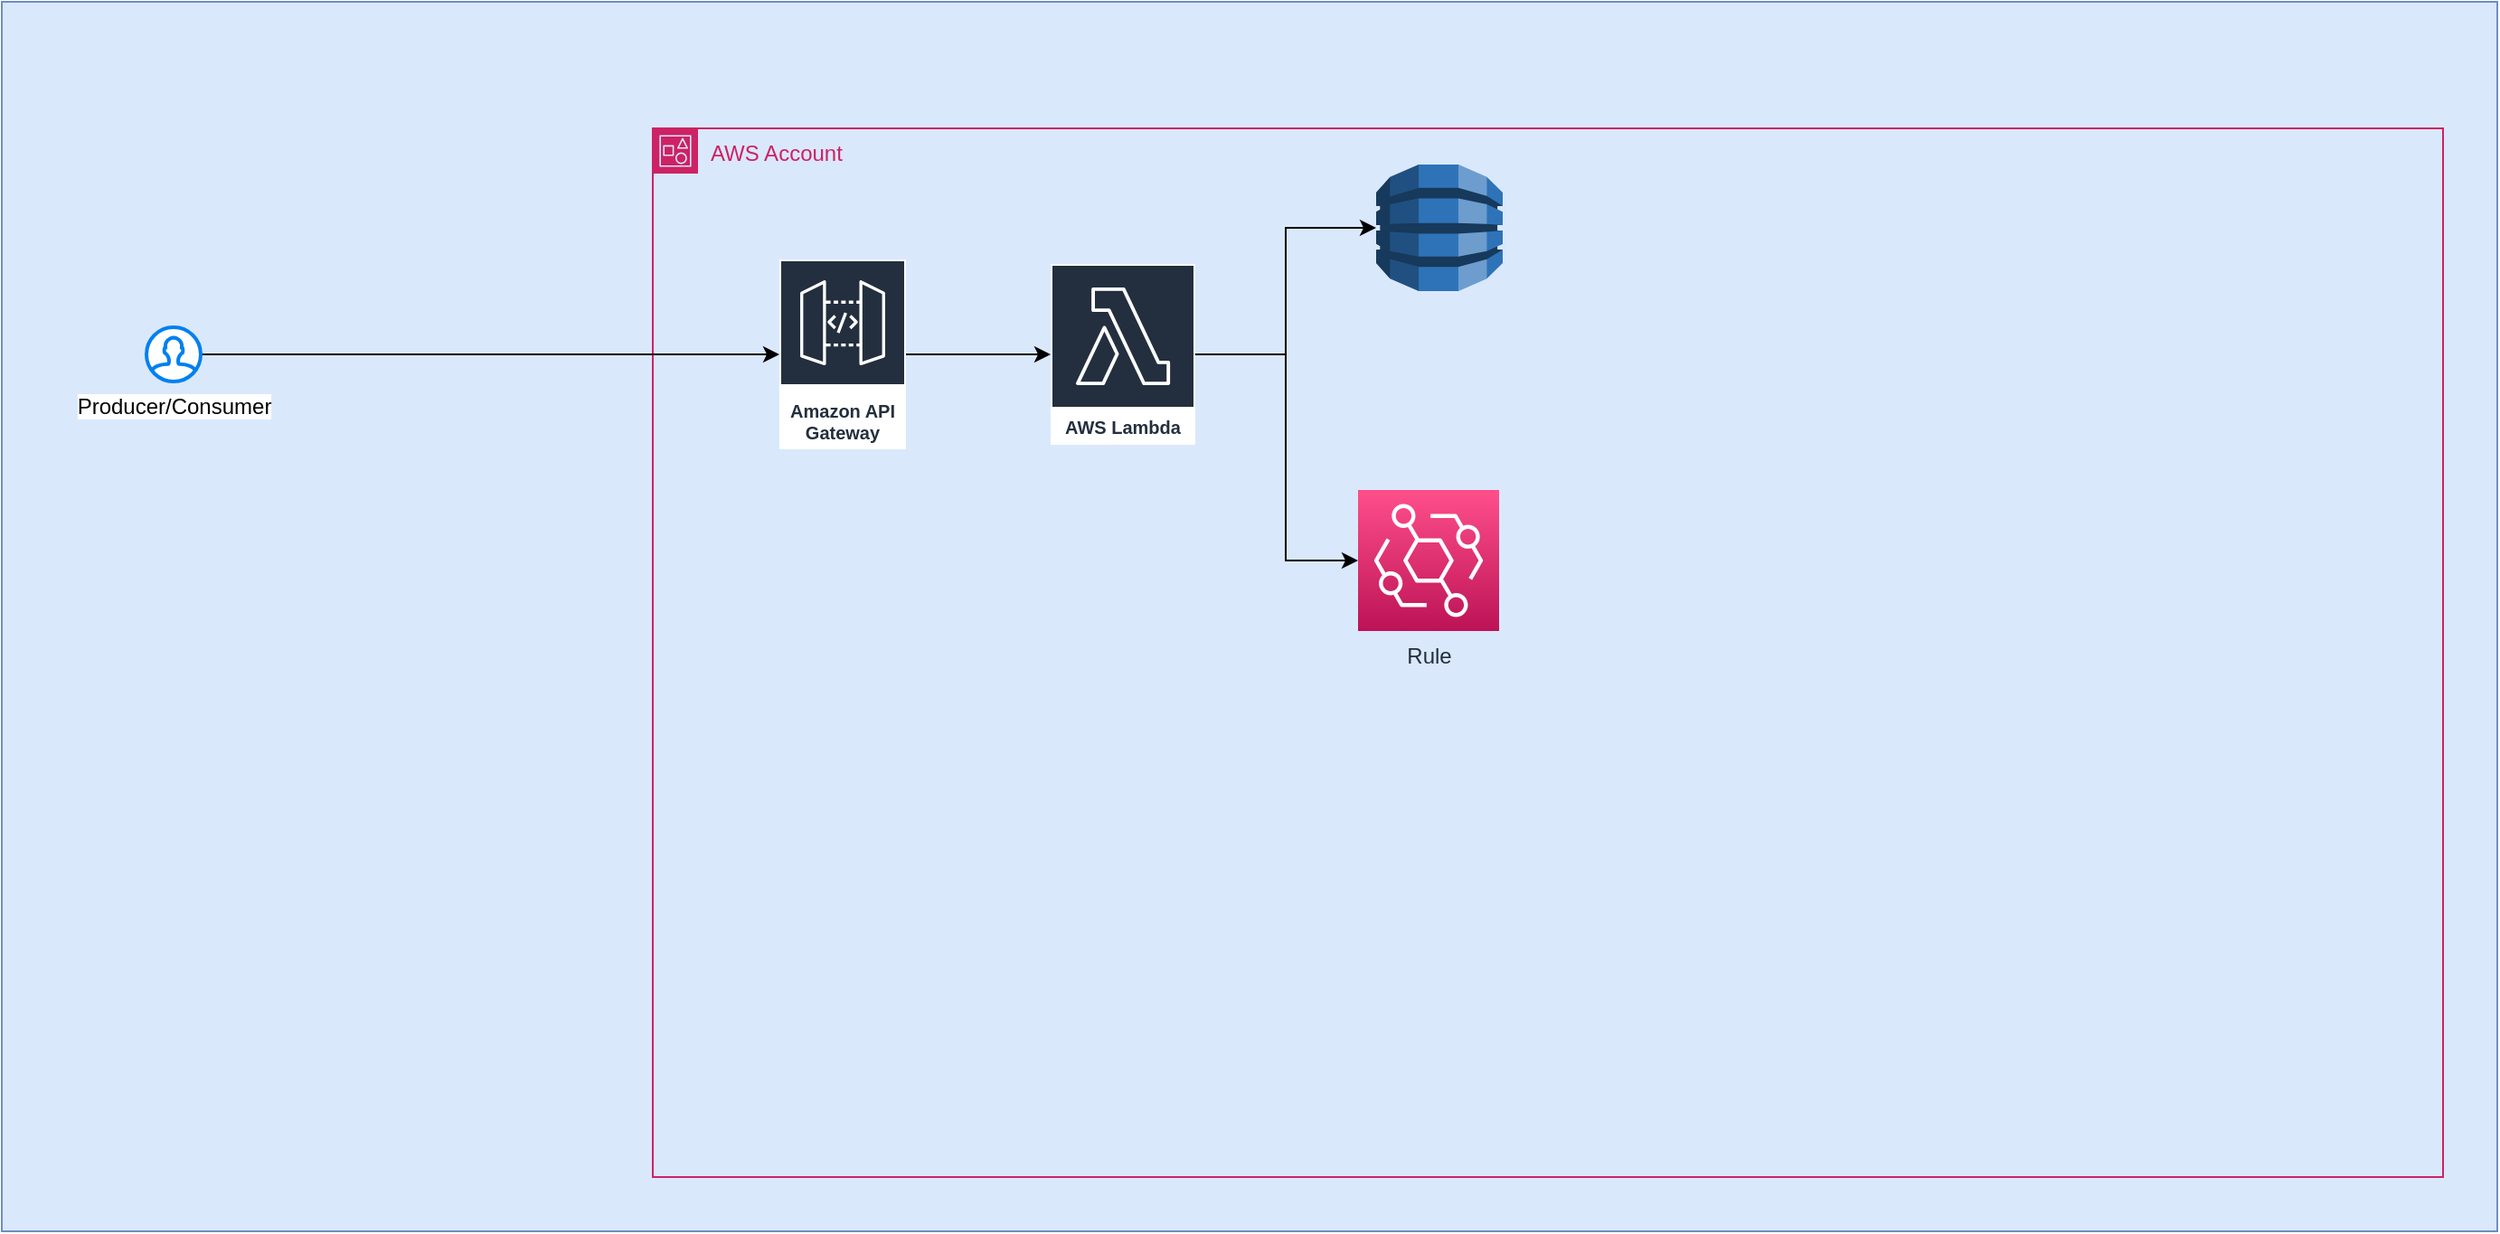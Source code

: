 <mxfile version="20.8.10" type="device"><diagram name="Page-1" id="dm6Dqtt-YZAg58LTh4VQ"><mxGraphModel dx="1834" dy="756" grid="1" gridSize="10" guides="1" tooltips="1" connect="1" arrows="1" fold="1" page="0" pageScale="1" pageWidth="827" pageHeight="1169" math="0" shadow="0"><root><mxCell id="0"/><mxCell id="1" parent="0"/><mxCell id="hNPiualojegy6A2FwA5B-1" value="" style="rounded=0;whiteSpace=wrap;html=1;fillColor=#dae8fc;strokeColor=#6c8ebf;" vertex="1" parent="1"><mxGeometry x="-270" y="50" width="1380" height="680" as="geometry"/></mxCell><mxCell id="hNPiualojegy6A2FwA5B-2" value="AWS Account" style="points=[[0,0],[0.25,0],[0.5,0],[0.75,0],[1,0],[1,0.25],[1,0.5],[1,0.75],[1,1],[0.75,1],[0.5,1],[0.25,1],[0,1],[0,0.75],[0,0.5],[0,0.25]];outlineConnect=0;gradientColor=none;html=1;whiteSpace=wrap;fontSize=12;fontStyle=0;container=1;pointerEvents=0;collapsible=0;recursiveResize=0;shape=mxgraph.aws4.group;grIcon=mxgraph.aws4.group_account;strokeColor=#CD2264;fillColor=none;verticalAlign=top;align=left;spacingLeft=30;fontColor=#CD2264;dashed=0;" vertex="1" parent="1"><mxGeometry x="90" y="120" width="990" height="580" as="geometry"/></mxCell><mxCell id="hNPiualojegy6A2FwA5B-9" style="edgeStyle=orthogonalEdgeStyle;rounded=0;orthogonalLoop=1;jettySize=auto;html=1;" edge="1" parent="hNPiualojegy6A2FwA5B-2" source="hNPiualojegy6A2FwA5B-3" target="hNPiualojegy6A2FwA5B-8"><mxGeometry relative="1" as="geometry"/></mxCell><mxCell id="hNPiualojegy6A2FwA5B-3" value="Amazon API Gateway" style="sketch=0;outlineConnect=0;fontColor=#232F3E;gradientColor=none;strokeColor=#ffffff;fillColor=#232F3E;dashed=0;verticalLabelPosition=middle;verticalAlign=bottom;align=center;html=1;whiteSpace=wrap;fontSize=10;fontStyle=1;spacing=3;shape=mxgraph.aws4.productIcon;prIcon=mxgraph.aws4.api_gateway;" vertex="1" parent="hNPiualojegy6A2FwA5B-2"><mxGeometry x="70" y="72.5" width="70" height="105" as="geometry"/></mxCell><mxCell id="hNPiualojegy6A2FwA5B-7" value="" style="outlineConnect=0;dashed=0;verticalLabelPosition=bottom;verticalAlign=top;align=center;html=1;shape=mxgraph.aws3.dynamo_db;fillColor=#2E73B8;gradientColor=none;" vertex="1" parent="hNPiualojegy6A2FwA5B-2"><mxGeometry x="400" y="20" width="70" height="70" as="geometry"/></mxCell><mxCell id="hNPiualojegy6A2FwA5B-10" style="edgeStyle=orthogonalEdgeStyle;rounded=0;orthogonalLoop=1;jettySize=auto;html=1;" edge="1" parent="hNPiualojegy6A2FwA5B-2" source="hNPiualojegy6A2FwA5B-8" target="hNPiualojegy6A2FwA5B-7"><mxGeometry relative="1" as="geometry"/></mxCell><mxCell id="hNPiualojegy6A2FwA5B-12" style="edgeStyle=orthogonalEdgeStyle;rounded=0;orthogonalLoop=1;jettySize=auto;html=1;" edge="1" parent="hNPiualojegy6A2FwA5B-2" source="hNPiualojegy6A2FwA5B-8" target="hNPiualojegy6A2FwA5B-11"><mxGeometry relative="1" as="geometry"><Array as="points"><mxPoint x="350" y="125"/><mxPoint x="350" y="239"/></Array></mxGeometry></mxCell><mxCell id="hNPiualojegy6A2FwA5B-8" value="AWS Lambda" style="sketch=0;outlineConnect=0;fontColor=#232F3E;gradientColor=none;strokeColor=#ffffff;fillColor=#232F3E;dashed=0;verticalLabelPosition=middle;verticalAlign=bottom;align=center;html=1;whiteSpace=wrap;fontSize=10;fontStyle=1;spacing=3;shape=mxgraph.aws4.productIcon;prIcon=mxgraph.aws4.lambda;" vertex="1" parent="hNPiualojegy6A2FwA5B-2"><mxGeometry x="220" y="75" width="80" height="100" as="geometry"/></mxCell><mxCell id="hNPiualojegy6A2FwA5B-11" value="Rule" style="sketch=0;points=[[0,0,0],[0.25,0,0],[0.5,0,0],[0.75,0,0],[1,0,0],[0,1,0],[0.25,1,0],[0.5,1,0],[0.75,1,0],[1,1,0],[0,0.25,0],[0,0.5,0],[0,0.75,0],[1,0.25,0],[1,0.5,0],[1,0.75,0]];outlineConnect=0;fontColor=#232F3E;gradientColor=#FF4F8B;gradientDirection=north;fillColor=#BC1356;strokeColor=#ffffff;dashed=0;verticalLabelPosition=bottom;verticalAlign=top;align=center;html=1;fontSize=12;fontStyle=0;aspect=fixed;shape=mxgraph.aws4.resourceIcon;resIcon=mxgraph.aws4.eventbridge;" vertex="1" parent="hNPiualojegy6A2FwA5B-2"><mxGeometry x="390" y="200" width="78" height="78" as="geometry"/></mxCell><mxCell id="hNPiualojegy6A2FwA5B-6" style="edgeStyle=orthogonalEdgeStyle;rounded=0;orthogonalLoop=1;jettySize=auto;html=1;" edge="1" parent="1" source="hNPiualojegy6A2FwA5B-5" target="hNPiualojegy6A2FwA5B-3"><mxGeometry relative="1" as="geometry"/></mxCell><mxCell id="hNPiualojegy6A2FwA5B-5" value="Producer/Consumer" style="html=1;verticalLabelPosition=bottom;align=center;labelBackgroundColor=#ffffff;verticalAlign=top;strokeWidth=2;strokeColor=#0080F0;shadow=0;dashed=0;shape=mxgraph.ios7.icons.user;" vertex="1" parent="1"><mxGeometry x="-190" y="230" width="30" height="30" as="geometry"/></mxCell></root></mxGraphModel></diagram></mxfile>